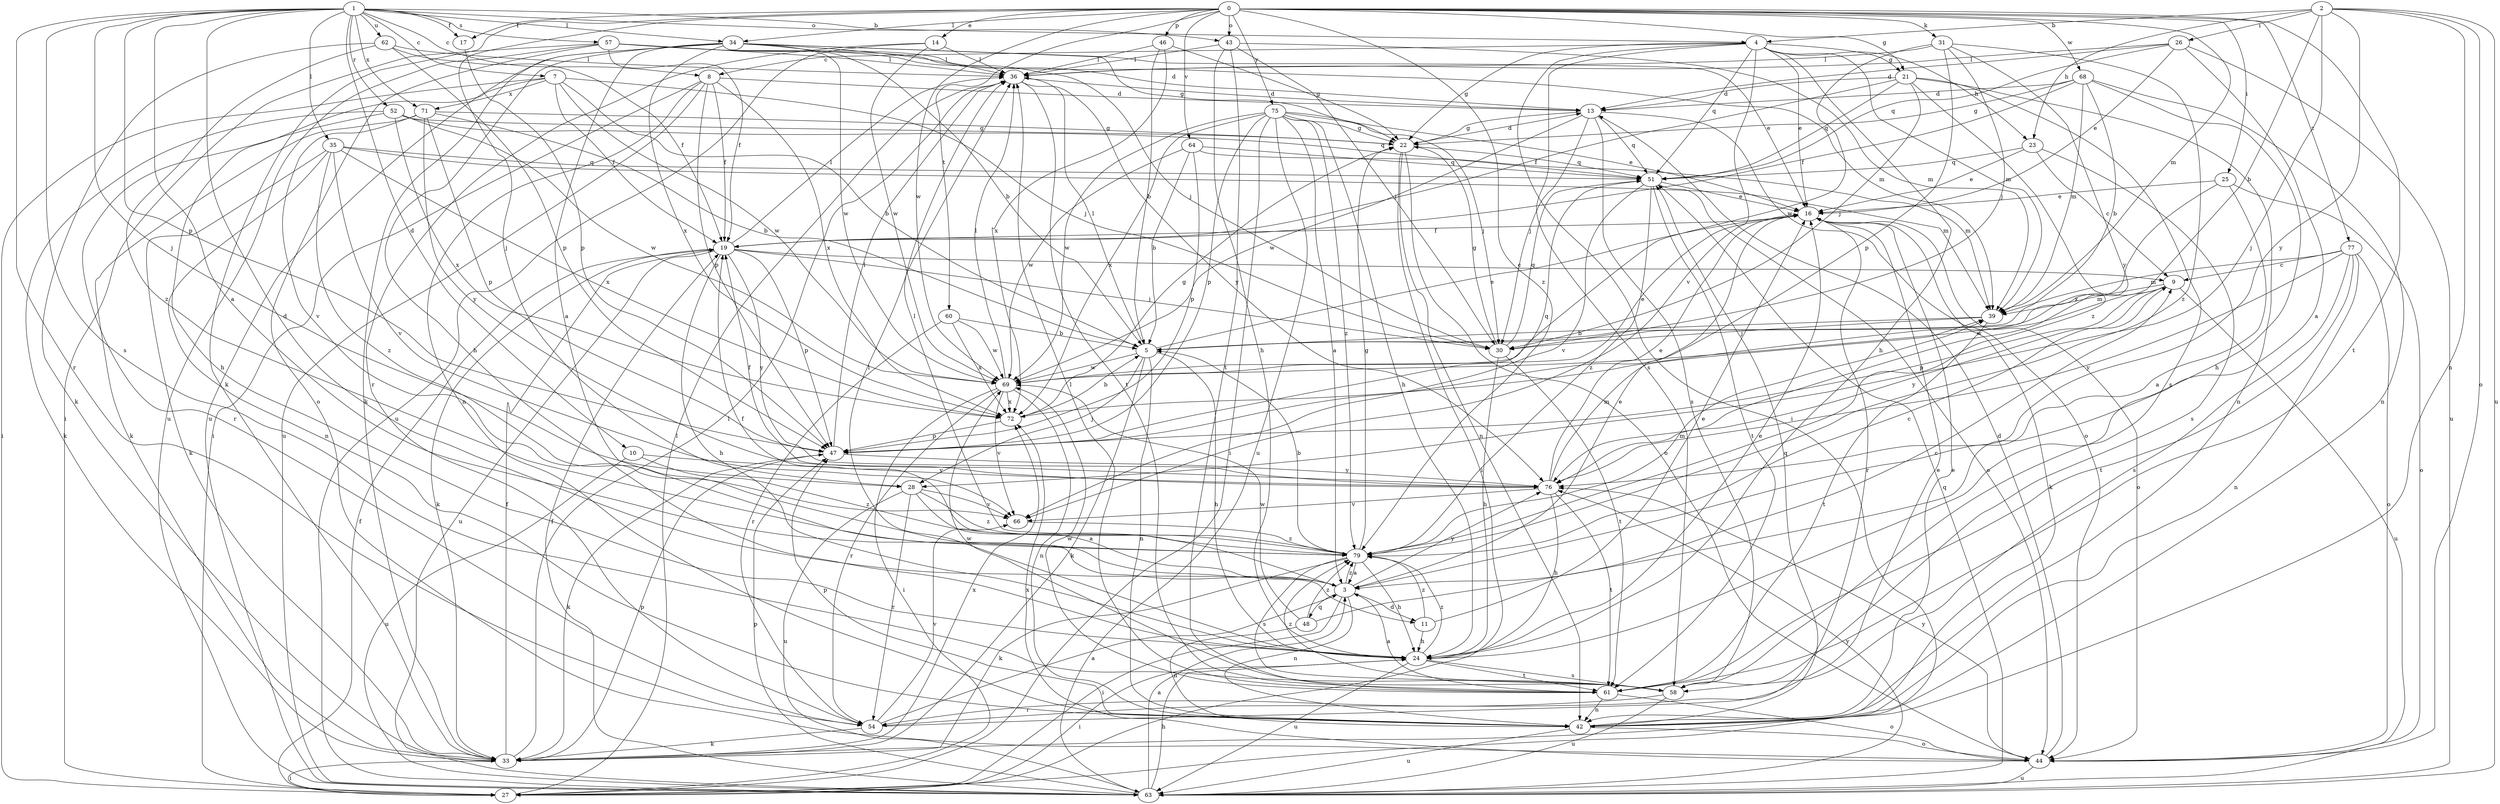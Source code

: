 strict digraph  {
0;
1;
2;
3;
4;
5;
7;
8;
9;
10;
11;
13;
14;
16;
17;
19;
21;
22;
23;
24;
25;
26;
27;
28;
30;
31;
33;
34;
35;
36;
39;
42;
43;
44;
46;
47;
48;
51;
52;
54;
57;
58;
60;
61;
62;
63;
64;
66;
68;
69;
71;
72;
75;
76;
77;
79;
0 -> 14  [label=e];
0 -> 17  [label=f];
0 -> 21  [label=g];
0 -> 25  [label=i];
0 -> 28  [label=j];
0 -> 31  [label=k];
0 -> 33  [label=k];
0 -> 34  [label=l];
0 -> 39  [label=m];
0 -> 43  [label=o];
0 -> 46  [label=p];
0 -> 60  [label=t];
0 -> 61  [label=t];
0 -> 64  [label=v];
0 -> 68  [label=w];
0 -> 69  [label=w];
0 -> 75  [label=y];
0 -> 77  [label=z];
0 -> 79  [label=z];
1 -> 3  [label=a];
1 -> 4  [label=b];
1 -> 7  [label=c];
1 -> 8  [label=c];
1 -> 10  [label=d];
1 -> 11  [label=d];
1 -> 17  [label=f];
1 -> 28  [label=j];
1 -> 34  [label=l];
1 -> 35  [label=l];
1 -> 43  [label=o];
1 -> 47  [label=p];
1 -> 52  [label=r];
1 -> 54  [label=r];
1 -> 57  [label=s];
1 -> 58  [label=s];
1 -> 62  [label=u];
1 -> 71  [label=x];
2 -> 4  [label=b];
2 -> 5  [label=b];
2 -> 23  [label=h];
2 -> 26  [label=i];
2 -> 28  [label=j];
2 -> 42  [label=n];
2 -> 44  [label=o];
2 -> 63  [label=u];
2 -> 76  [label=y];
3 -> 11  [label=d];
3 -> 16  [label=e];
3 -> 19  [label=f];
3 -> 27  [label=i];
3 -> 42  [label=n];
3 -> 48  [label=q];
3 -> 76  [label=y];
3 -> 79  [label=z];
4 -> 8  [label=c];
4 -> 16  [label=e];
4 -> 21  [label=g];
4 -> 22  [label=g];
4 -> 23  [label=h];
4 -> 24  [label=h];
4 -> 27  [label=i];
4 -> 39  [label=m];
4 -> 51  [label=q];
4 -> 58  [label=s];
4 -> 66  [label=v];
5 -> 16  [label=e];
5 -> 24  [label=h];
5 -> 28  [label=j];
5 -> 33  [label=k];
5 -> 36  [label=l];
5 -> 42  [label=n];
5 -> 69  [label=w];
7 -> 5  [label=b];
7 -> 19  [label=f];
7 -> 24  [label=h];
7 -> 27  [label=i];
7 -> 30  [label=j];
7 -> 69  [label=w];
7 -> 71  [label=x];
8 -> 13  [label=d];
8 -> 19  [label=f];
8 -> 27  [label=i];
8 -> 42  [label=n];
8 -> 47  [label=p];
8 -> 63  [label=u];
8 -> 72  [label=x];
9 -> 39  [label=m];
9 -> 47  [label=p];
9 -> 63  [label=u];
9 -> 69  [label=w];
9 -> 76  [label=y];
10 -> 63  [label=u];
10 -> 76  [label=y];
10 -> 79  [label=z];
11 -> 16  [label=e];
11 -> 24  [label=h];
11 -> 79  [label=z];
13 -> 22  [label=g];
13 -> 30  [label=j];
13 -> 44  [label=o];
13 -> 51  [label=q];
13 -> 58  [label=s];
13 -> 69  [label=w];
14 -> 36  [label=l];
14 -> 54  [label=r];
14 -> 63  [label=u];
14 -> 69  [label=w];
16 -> 19  [label=f];
16 -> 33  [label=k];
16 -> 44  [label=o];
16 -> 54  [label=r];
17 -> 47  [label=p];
19 -> 9  [label=c];
19 -> 24  [label=h];
19 -> 30  [label=j];
19 -> 33  [label=k];
19 -> 36  [label=l];
19 -> 47  [label=p];
19 -> 63  [label=u];
19 -> 76  [label=y];
21 -> 13  [label=d];
21 -> 19  [label=f];
21 -> 30  [label=j];
21 -> 42  [label=n];
21 -> 51  [label=q];
21 -> 58  [label=s];
21 -> 79  [label=z];
22 -> 13  [label=d];
22 -> 27  [label=i];
22 -> 42  [label=n];
22 -> 44  [label=o];
22 -> 51  [label=q];
23 -> 9  [label=c];
23 -> 16  [label=e];
23 -> 51  [label=q];
23 -> 58  [label=s];
24 -> 16  [label=e];
24 -> 27  [label=i];
24 -> 36  [label=l];
24 -> 58  [label=s];
24 -> 61  [label=t];
24 -> 63  [label=u];
24 -> 79  [label=z];
25 -> 3  [label=a];
25 -> 16  [label=e];
25 -> 44  [label=o];
25 -> 72  [label=x];
26 -> 3  [label=a];
26 -> 13  [label=d];
26 -> 16  [label=e];
26 -> 36  [label=l];
26 -> 51  [label=q];
26 -> 63  [label=u];
27 -> 19  [label=f];
27 -> 36  [label=l];
28 -> 3  [label=a];
28 -> 54  [label=r];
28 -> 63  [label=u];
28 -> 66  [label=v];
28 -> 79  [label=z];
30 -> 22  [label=g];
30 -> 24  [label=h];
30 -> 51  [label=q];
30 -> 61  [label=t];
31 -> 30  [label=j];
31 -> 36  [label=l];
31 -> 47  [label=p];
31 -> 69  [label=w];
31 -> 76  [label=y];
31 -> 79  [label=z];
33 -> 19  [label=f];
33 -> 27  [label=i];
33 -> 36  [label=l];
33 -> 47  [label=p];
33 -> 72  [label=x];
34 -> 3  [label=a];
34 -> 5  [label=b];
34 -> 16  [label=e];
34 -> 22  [label=g];
34 -> 24  [label=h];
34 -> 33  [label=k];
34 -> 36  [label=l];
34 -> 63  [label=u];
34 -> 69  [label=w];
34 -> 72  [label=x];
35 -> 33  [label=k];
35 -> 39  [label=m];
35 -> 42  [label=n];
35 -> 51  [label=q];
35 -> 66  [label=v];
35 -> 72  [label=x];
35 -> 79  [label=z];
36 -> 13  [label=d];
36 -> 61  [label=t];
36 -> 76  [label=y];
39 -> 5  [label=b];
39 -> 30  [label=j];
39 -> 61  [label=t];
42 -> 16  [label=e];
42 -> 44  [label=o];
42 -> 47  [label=p];
42 -> 51  [label=q];
42 -> 63  [label=u];
43 -> 24  [label=h];
43 -> 30  [label=j];
43 -> 36  [label=l];
43 -> 39  [label=m];
43 -> 61  [label=t];
44 -> 13  [label=d];
44 -> 63  [label=u];
44 -> 72  [label=x];
44 -> 76  [label=y];
46 -> 5  [label=b];
46 -> 22  [label=g];
46 -> 36  [label=l];
46 -> 72  [label=x];
47 -> 33  [label=k];
47 -> 36  [label=l];
47 -> 51  [label=q];
47 -> 76  [label=y];
48 -> 9  [label=c];
48 -> 42  [label=n];
48 -> 69  [label=w];
48 -> 79  [label=z];
51 -> 16  [label=e];
51 -> 44  [label=o];
51 -> 61  [label=t];
51 -> 66  [label=v];
51 -> 79  [label=z];
52 -> 22  [label=g];
52 -> 33  [label=k];
52 -> 51  [label=q];
52 -> 54  [label=r];
52 -> 69  [label=w];
52 -> 72  [label=x];
54 -> 3  [label=a];
54 -> 16  [label=e];
54 -> 33  [label=k];
54 -> 66  [label=v];
57 -> 13  [label=d];
57 -> 19  [label=f];
57 -> 27  [label=i];
57 -> 30  [label=j];
57 -> 36  [label=l];
57 -> 39  [label=m];
57 -> 44  [label=o];
57 -> 63  [label=u];
58 -> 54  [label=r];
58 -> 63  [label=u];
58 -> 69  [label=w];
58 -> 79  [label=z];
60 -> 5  [label=b];
60 -> 54  [label=r];
60 -> 69  [label=w];
60 -> 72  [label=x];
61 -> 3  [label=a];
61 -> 36  [label=l];
61 -> 42  [label=n];
61 -> 44  [label=o];
61 -> 69  [label=w];
62 -> 19  [label=f];
62 -> 33  [label=k];
62 -> 36  [label=l];
62 -> 47  [label=p];
62 -> 79  [label=z];
63 -> 3  [label=a];
63 -> 19  [label=f];
63 -> 24  [label=h];
63 -> 47  [label=p];
63 -> 51  [label=q];
63 -> 76  [label=y];
64 -> 5  [label=b];
64 -> 39  [label=m];
64 -> 47  [label=p];
64 -> 51  [label=q];
64 -> 69  [label=w];
66 -> 79  [label=z];
68 -> 5  [label=b];
68 -> 13  [label=d];
68 -> 19  [label=f];
68 -> 22  [label=g];
68 -> 24  [label=h];
68 -> 39  [label=m];
68 -> 42  [label=n];
69 -> 16  [label=e];
69 -> 27  [label=i];
69 -> 36  [label=l];
69 -> 42  [label=n];
69 -> 54  [label=r];
69 -> 66  [label=v];
69 -> 72  [label=x];
71 -> 5  [label=b];
71 -> 22  [label=g];
71 -> 33  [label=k];
71 -> 47  [label=p];
71 -> 66  [label=v];
71 -> 76  [label=y];
72 -> 5  [label=b];
72 -> 22  [label=g];
72 -> 47  [label=p];
75 -> 3  [label=a];
75 -> 16  [label=e];
75 -> 22  [label=g];
75 -> 24  [label=h];
75 -> 27  [label=i];
75 -> 30  [label=j];
75 -> 47  [label=p];
75 -> 63  [label=u];
75 -> 69  [label=w];
75 -> 72  [label=x];
75 -> 79  [label=z];
76 -> 16  [label=e];
76 -> 19  [label=f];
76 -> 24  [label=h];
76 -> 39  [label=m];
76 -> 61  [label=t];
76 -> 66  [label=v];
77 -> 9  [label=c];
77 -> 39  [label=m];
77 -> 42  [label=n];
77 -> 44  [label=o];
77 -> 58  [label=s];
77 -> 61  [label=t];
77 -> 76  [label=y];
79 -> 3  [label=a];
79 -> 5  [label=b];
79 -> 9  [label=c];
79 -> 22  [label=g];
79 -> 24  [label=h];
79 -> 33  [label=k];
79 -> 36  [label=l];
79 -> 39  [label=m];
79 -> 58  [label=s];
}
